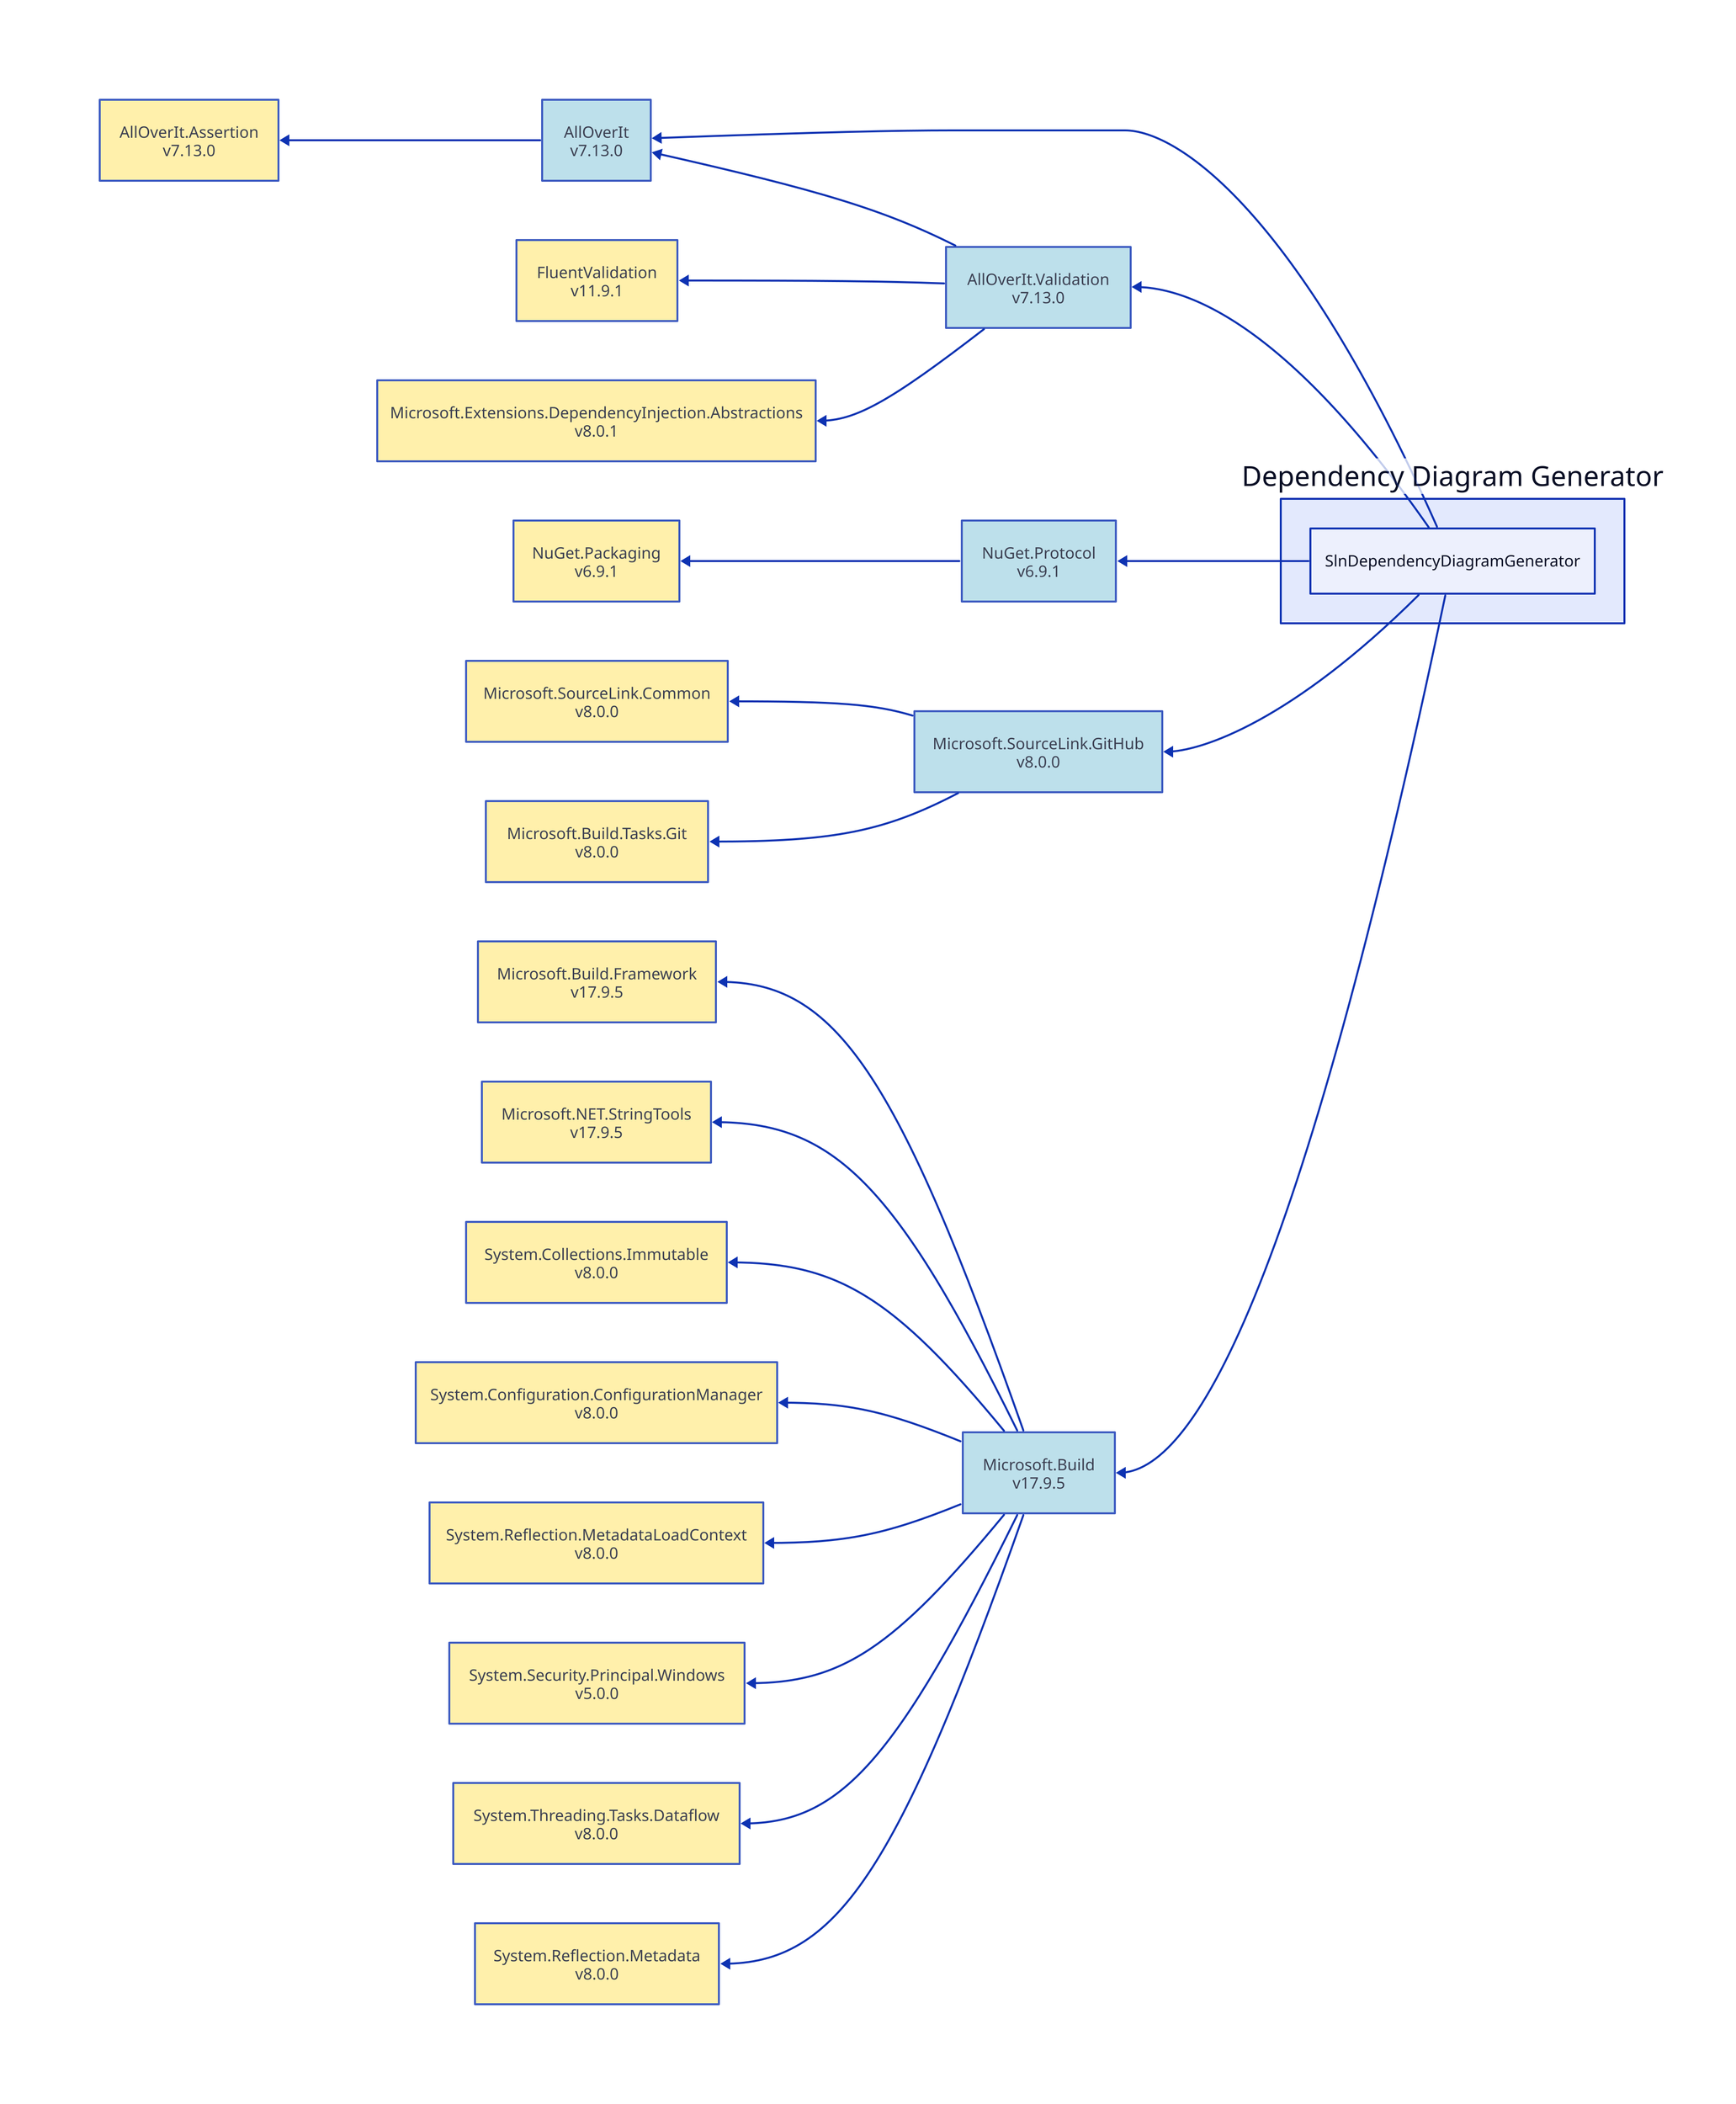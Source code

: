 direction: left

ddg: Dependency Diagram Generator
ddg.slndependencydiagramgenerator: SlnDependencyDiagramGenerator
alloverit_7-13-0: AllOverIt\nv7.13.0
alloverit_7-13-0.style.fill: "#ADD8E6"
alloverit_7-13-0.style.opacity: 0.8
alloverit-assertion_7-13-0: AllOverIt.Assertion\nv7.13.0
alloverit-assertion_7-13-0.style.fill: "#FFEC96"
alloverit-assertion_7-13-0.style.opacity: 0.8
alloverit-assertion_7-13-0 <- alloverit_7-13-0
alloverit_7-13-0 <- ddg.slndependencydiagramgenerator
alloverit-validation_7-13-0: AllOverIt.Validation\nv7.13.0
alloverit-validation_7-13-0.style.fill: "#ADD8E6"
alloverit-validation_7-13-0.style.opacity: 0.8
alloverit_7-13-0 <- alloverit-validation_7-13-0
fluentvalidation_11-9-1: FluentValidation\nv11.9.1
fluentvalidation_11-9-1.style.fill: "#FFEC96"
fluentvalidation_11-9-1.style.opacity: 0.8
fluentvalidation_11-9-1 <- alloverit-validation_7-13-0
microsoft-extensions-dependencyinjection-abstractions_8-0-1: Microsoft.Extensions.DependencyInjection.Abstractions\nv8.0.1
microsoft-extensions-dependencyinjection-abstractions_8-0-1.style.fill: "#FFEC96"
microsoft-extensions-dependencyinjection-abstractions_8-0-1.style.opacity: 0.8
microsoft-extensions-dependencyinjection-abstractions_8-0-1 <- alloverit-validation_7-13-0
alloverit-validation_7-13-0 <- ddg.slndependencydiagramgenerator
nuget-protocol_6-9-1: NuGet.Protocol\nv6.9.1
nuget-protocol_6-9-1.style.fill: "#ADD8E6"
nuget-protocol_6-9-1.style.opacity: 0.8
nuget-packaging_6-9-1: NuGet.Packaging\nv6.9.1
nuget-packaging_6-9-1.style.fill: "#FFEC96"
nuget-packaging_6-9-1.style.opacity: 0.8
nuget-packaging_6-9-1 <- nuget-protocol_6-9-1
nuget-protocol_6-9-1 <- ddg.slndependencydiagramgenerator
microsoft-sourcelink-github_8-0-0: Microsoft.SourceLink.GitHub\nv8.0.0
microsoft-sourcelink-github_8-0-0.style.fill: "#ADD8E6"
microsoft-sourcelink-github_8-0-0.style.opacity: 0.8
microsoft-sourcelink-common_8-0-0: Microsoft.SourceLink.Common\nv8.0.0
microsoft-sourcelink-common_8-0-0.style.fill: "#FFEC96"
microsoft-sourcelink-common_8-0-0.style.opacity: 0.8
microsoft-sourcelink-common_8-0-0 <- microsoft-sourcelink-github_8-0-0
microsoft-build-tasks-git_8-0-0: Microsoft.Build.Tasks.Git\nv8.0.0
microsoft-build-tasks-git_8-0-0.style.fill: "#FFEC96"
microsoft-build-tasks-git_8-0-0.style.opacity: 0.8
microsoft-build-tasks-git_8-0-0 <- microsoft-sourcelink-github_8-0-0
microsoft-sourcelink-github_8-0-0 <- ddg.slndependencydiagramgenerator
microsoft-build_17-9-5: Microsoft.Build\nv17.9.5
microsoft-build_17-9-5.style.fill: "#ADD8E6"
microsoft-build_17-9-5.style.opacity: 0.8
microsoft-build-framework_17-9-5: Microsoft.Build.Framework\nv17.9.5
microsoft-build-framework_17-9-5.style.fill: "#FFEC96"
microsoft-build-framework_17-9-5.style.opacity: 0.8
microsoft-build-framework_17-9-5 <- microsoft-build_17-9-5
microsoft-net-stringtools_17-9-5: Microsoft.NET.StringTools\nv17.9.5
microsoft-net-stringtools_17-9-5.style.fill: "#FFEC96"
microsoft-net-stringtools_17-9-5.style.opacity: 0.8
microsoft-net-stringtools_17-9-5 <- microsoft-build_17-9-5
system-collections-immutable_8-0-0: System.Collections.Immutable\nv8.0.0
system-collections-immutable_8-0-0.style.fill: "#FFEC96"
system-collections-immutable_8-0-0.style.opacity: 0.8
system-collections-immutable_8-0-0 <- microsoft-build_17-9-5
system-configuration-configurationmanager_8-0-0: System.Configuration.ConfigurationManager\nv8.0.0
system-configuration-configurationmanager_8-0-0.style.fill: "#FFEC96"
system-configuration-configurationmanager_8-0-0.style.opacity: 0.8
system-configuration-configurationmanager_8-0-0 <- microsoft-build_17-9-5
system-reflection-metadataloadcontext_8-0-0: System.Reflection.MetadataLoadContext\nv8.0.0
system-reflection-metadataloadcontext_8-0-0.style.fill: "#FFEC96"
system-reflection-metadataloadcontext_8-0-0.style.opacity: 0.8
system-reflection-metadataloadcontext_8-0-0 <- microsoft-build_17-9-5
system-security-principal-windows_5-0-0: System.Security.Principal.Windows\nv5.0.0
system-security-principal-windows_5-0-0.style.fill: "#FFEC96"
system-security-principal-windows_5-0-0.style.opacity: 0.8
system-security-principal-windows_5-0-0 <- microsoft-build_17-9-5
system-threading-tasks-dataflow_8-0-0: System.Threading.Tasks.Dataflow\nv8.0.0
system-threading-tasks-dataflow_8-0-0.style.fill: "#FFEC96"
system-threading-tasks-dataflow_8-0-0.style.opacity: 0.8
system-threading-tasks-dataflow_8-0-0 <- microsoft-build_17-9-5
system-reflection-metadata_8-0-0: System.Reflection.Metadata\nv8.0.0
system-reflection-metadata_8-0-0.style.fill: "#FFEC96"
system-reflection-metadata_8-0-0.style.opacity: 0.8
system-reflection-metadata_8-0-0 <- microsoft-build_17-9-5
microsoft-build_17-9-5 <- ddg.slndependencydiagramgenerator
